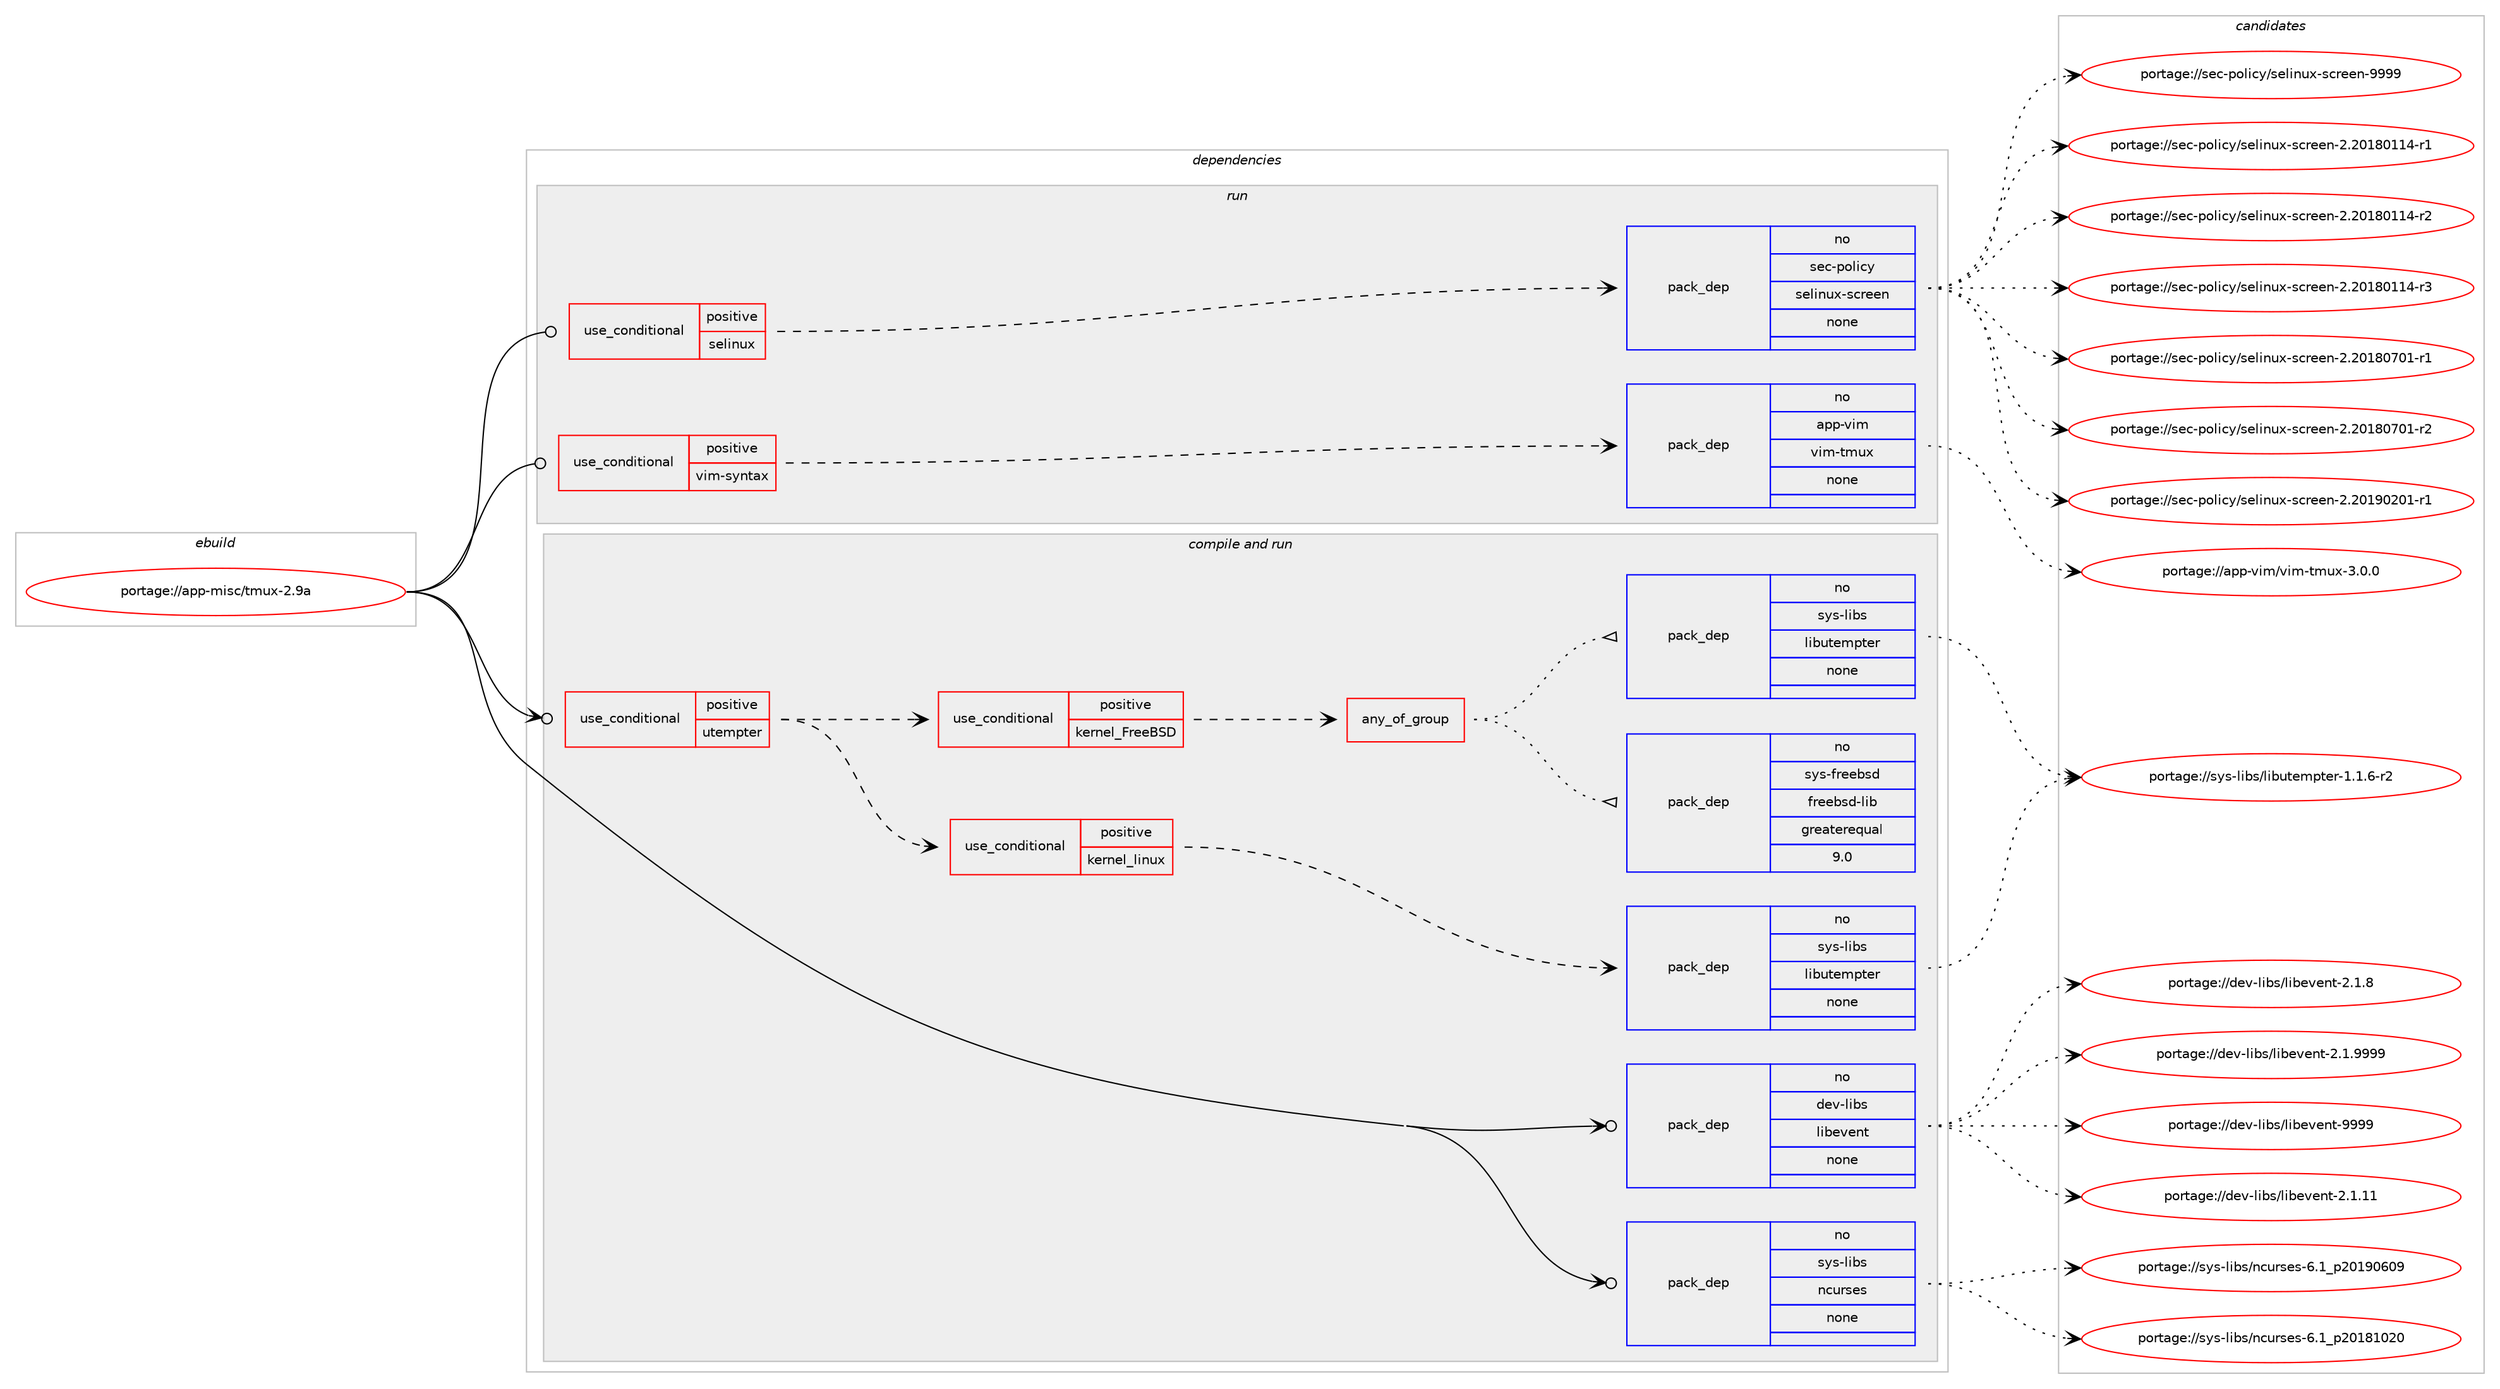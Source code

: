 digraph prolog {

# *************
# Graph options
# *************

newrank=true;
concentrate=true;
compound=true;
graph [rankdir=LR,fontname=Helvetica,fontsize=10,ranksep=1.5];#, ranksep=2.5, nodesep=0.2];
edge  [arrowhead=vee];
node  [fontname=Helvetica,fontsize=10];

# **********
# The ebuild
# **********

subgraph cluster_leftcol {
color=gray;
rank=same;
label=<<i>ebuild</i>>;
id [label="portage://app-misc/tmux-2.9a", color=red, width=4, href="../app-misc/tmux-2.9a.svg"];
}

# ****************
# The dependencies
# ****************

subgraph cluster_midcol {
color=gray;
label=<<i>dependencies</i>>;
subgraph cluster_compile {
fillcolor="#eeeeee";
style=filled;
label=<<i>compile</i>>;
}
subgraph cluster_compileandrun {
fillcolor="#eeeeee";
style=filled;
label=<<i>compile and run</i>>;
subgraph cond9031 {
dependency36126 [label=<<TABLE BORDER="0" CELLBORDER="1" CELLSPACING="0" CELLPADDING="4"><TR><TD ROWSPAN="3" CELLPADDING="10">use_conditional</TD></TR><TR><TD>positive</TD></TR><TR><TD>utempter</TD></TR></TABLE>>, shape=none, color=red];
subgraph cond9032 {
dependency36127 [label=<<TABLE BORDER="0" CELLBORDER="1" CELLSPACING="0" CELLPADDING="4"><TR><TD ROWSPAN="3" CELLPADDING="10">use_conditional</TD></TR><TR><TD>positive</TD></TR><TR><TD>kernel_linux</TD></TR></TABLE>>, shape=none, color=red];
subgraph pack26507 {
dependency36128 [label=<<TABLE BORDER="0" CELLBORDER="1" CELLSPACING="0" CELLPADDING="4" WIDTH="220"><TR><TD ROWSPAN="6" CELLPADDING="30">pack_dep</TD></TR><TR><TD WIDTH="110">no</TD></TR><TR><TD>sys-libs</TD></TR><TR><TD>libutempter</TD></TR><TR><TD>none</TD></TR><TR><TD></TD></TR></TABLE>>, shape=none, color=blue];
}
dependency36127:e -> dependency36128:w [weight=20,style="dashed",arrowhead="vee"];
}
dependency36126:e -> dependency36127:w [weight=20,style="dashed",arrowhead="vee"];
subgraph cond9033 {
dependency36129 [label=<<TABLE BORDER="0" CELLBORDER="1" CELLSPACING="0" CELLPADDING="4"><TR><TD ROWSPAN="3" CELLPADDING="10">use_conditional</TD></TR><TR><TD>positive</TD></TR><TR><TD>kernel_FreeBSD</TD></TR></TABLE>>, shape=none, color=red];
subgraph any572 {
dependency36130 [label=<<TABLE BORDER="0" CELLBORDER="1" CELLSPACING="0" CELLPADDING="4"><TR><TD CELLPADDING="10">any_of_group</TD></TR></TABLE>>, shape=none, color=red];subgraph pack26508 {
dependency36131 [label=<<TABLE BORDER="0" CELLBORDER="1" CELLSPACING="0" CELLPADDING="4" WIDTH="220"><TR><TD ROWSPAN="6" CELLPADDING="30">pack_dep</TD></TR><TR><TD WIDTH="110">no</TD></TR><TR><TD>sys-freebsd</TD></TR><TR><TD>freebsd-lib</TD></TR><TR><TD>greaterequal</TD></TR><TR><TD>9.0</TD></TR></TABLE>>, shape=none, color=blue];
}
dependency36130:e -> dependency36131:w [weight=20,style="dotted",arrowhead="oinv"];
subgraph pack26509 {
dependency36132 [label=<<TABLE BORDER="0" CELLBORDER="1" CELLSPACING="0" CELLPADDING="4" WIDTH="220"><TR><TD ROWSPAN="6" CELLPADDING="30">pack_dep</TD></TR><TR><TD WIDTH="110">no</TD></TR><TR><TD>sys-libs</TD></TR><TR><TD>libutempter</TD></TR><TR><TD>none</TD></TR><TR><TD></TD></TR></TABLE>>, shape=none, color=blue];
}
dependency36130:e -> dependency36132:w [weight=20,style="dotted",arrowhead="oinv"];
}
dependency36129:e -> dependency36130:w [weight=20,style="dashed",arrowhead="vee"];
}
dependency36126:e -> dependency36129:w [weight=20,style="dashed",arrowhead="vee"];
}
id:e -> dependency36126:w [weight=20,style="solid",arrowhead="odotvee"];
subgraph pack26510 {
dependency36133 [label=<<TABLE BORDER="0" CELLBORDER="1" CELLSPACING="0" CELLPADDING="4" WIDTH="220"><TR><TD ROWSPAN="6" CELLPADDING="30">pack_dep</TD></TR><TR><TD WIDTH="110">no</TD></TR><TR><TD>dev-libs</TD></TR><TR><TD>libevent</TD></TR><TR><TD>none</TD></TR><TR><TD></TD></TR></TABLE>>, shape=none, color=blue];
}
id:e -> dependency36133:w [weight=20,style="solid",arrowhead="odotvee"];
subgraph pack26511 {
dependency36134 [label=<<TABLE BORDER="0" CELLBORDER="1" CELLSPACING="0" CELLPADDING="4" WIDTH="220"><TR><TD ROWSPAN="6" CELLPADDING="30">pack_dep</TD></TR><TR><TD WIDTH="110">no</TD></TR><TR><TD>sys-libs</TD></TR><TR><TD>ncurses</TD></TR><TR><TD>none</TD></TR><TR><TD></TD></TR></TABLE>>, shape=none, color=blue];
}
id:e -> dependency36134:w [weight=20,style="solid",arrowhead="odotvee"];
}
subgraph cluster_run {
fillcolor="#eeeeee";
style=filled;
label=<<i>run</i>>;
subgraph cond9034 {
dependency36135 [label=<<TABLE BORDER="0" CELLBORDER="1" CELLSPACING="0" CELLPADDING="4"><TR><TD ROWSPAN="3" CELLPADDING="10">use_conditional</TD></TR><TR><TD>positive</TD></TR><TR><TD>selinux</TD></TR></TABLE>>, shape=none, color=red];
subgraph pack26512 {
dependency36136 [label=<<TABLE BORDER="0" CELLBORDER="1" CELLSPACING="0" CELLPADDING="4" WIDTH="220"><TR><TD ROWSPAN="6" CELLPADDING="30">pack_dep</TD></TR><TR><TD WIDTH="110">no</TD></TR><TR><TD>sec-policy</TD></TR><TR><TD>selinux-screen</TD></TR><TR><TD>none</TD></TR><TR><TD></TD></TR></TABLE>>, shape=none, color=blue];
}
dependency36135:e -> dependency36136:w [weight=20,style="dashed",arrowhead="vee"];
}
id:e -> dependency36135:w [weight=20,style="solid",arrowhead="odot"];
subgraph cond9035 {
dependency36137 [label=<<TABLE BORDER="0" CELLBORDER="1" CELLSPACING="0" CELLPADDING="4"><TR><TD ROWSPAN="3" CELLPADDING="10">use_conditional</TD></TR><TR><TD>positive</TD></TR><TR><TD>vim-syntax</TD></TR></TABLE>>, shape=none, color=red];
subgraph pack26513 {
dependency36138 [label=<<TABLE BORDER="0" CELLBORDER="1" CELLSPACING="0" CELLPADDING="4" WIDTH="220"><TR><TD ROWSPAN="6" CELLPADDING="30">pack_dep</TD></TR><TR><TD WIDTH="110">no</TD></TR><TR><TD>app-vim</TD></TR><TR><TD>vim-tmux</TD></TR><TR><TD>none</TD></TR><TR><TD></TD></TR></TABLE>>, shape=none, color=blue];
}
dependency36137:e -> dependency36138:w [weight=20,style="dashed",arrowhead="vee"];
}
id:e -> dependency36137:w [weight=20,style="solid",arrowhead="odot"];
}
}

# **************
# The candidates
# **************

subgraph cluster_choices {
rank=same;
color=gray;
label=<<i>candidates</i>>;

subgraph choice26507 {
color=black;
nodesep=1;
choiceportage115121115451081059811547108105981171161011091121161011144549464946544511450 [label="portage://sys-libs/libutempter-1.1.6-r2", color=red, width=4,href="../sys-libs/libutempter-1.1.6-r2.svg"];
dependency36128:e -> choiceportage115121115451081059811547108105981171161011091121161011144549464946544511450:w [style=dotted,weight="100"];
}
subgraph choice26508 {
color=black;
nodesep=1;
}
subgraph choice26509 {
color=black;
nodesep=1;
choiceportage115121115451081059811547108105981171161011091121161011144549464946544511450 [label="portage://sys-libs/libutempter-1.1.6-r2", color=red, width=4,href="../sys-libs/libutempter-1.1.6-r2.svg"];
dependency36132:e -> choiceportage115121115451081059811547108105981171161011091121161011144549464946544511450:w [style=dotted,weight="100"];
}
subgraph choice26510 {
color=black;
nodesep=1;
choiceportage1001011184510810598115471081059810111810111011645504649464949 [label="portage://dev-libs/libevent-2.1.11", color=red, width=4,href="../dev-libs/libevent-2.1.11.svg"];
choiceportage10010111845108105981154710810598101118101110116455046494656 [label="portage://dev-libs/libevent-2.1.8", color=red, width=4,href="../dev-libs/libevent-2.1.8.svg"];
choiceportage10010111845108105981154710810598101118101110116455046494657575757 [label="portage://dev-libs/libevent-2.1.9999", color=red, width=4,href="../dev-libs/libevent-2.1.9999.svg"];
choiceportage100101118451081059811547108105981011181011101164557575757 [label="portage://dev-libs/libevent-9999", color=red, width=4,href="../dev-libs/libevent-9999.svg"];
dependency36133:e -> choiceportage1001011184510810598115471081059810111810111011645504649464949:w [style=dotted,weight="100"];
dependency36133:e -> choiceportage10010111845108105981154710810598101118101110116455046494656:w [style=dotted,weight="100"];
dependency36133:e -> choiceportage10010111845108105981154710810598101118101110116455046494657575757:w [style=dotted,weight="100"];
dependency36133:e -> choiceportage100101118451081059811547108105981011181011101164557575757:w [style=dotted,weight="100"];
}
subgraph choice26511 {
color=black;
nodesep=1;
choiceportage1151211154510810598115471109911711411510111545544649951125048495649485048 [label="portage://sys-libs/ncurses-6.1_p20181020", color=red, width=4,href="../sys-libs/ncurses-6.1_p20181020.svg"];
choiceportage1151211154510810598115471109911711411510111545544649951125048495748544857 [label="portage://sys-libs/ncurses-6.1_p20190609", color=red, width=4,href="../sys-libs/ncurses-6.1_p20190609.svg"];
dependency36134:e -> choiceportage1151211154510810598115471109911711411510111545544649951125048495649485048:w [style=dotted,weight="100"];
dependency36134:e -> choiceportage1151211154510810598115471109911711411510111545544649951125048495748544857:w [style=dotted,weight="100"];
}
subgraph choice26512 {
color=black;
nodesep=1;
choiceportage11510199451121111081059912147115101108105110117120451159911410110111045504650484956484949524511449 [label="portage://sec-policy/selinux-screen-2.20180114-r1", color=red, width=4,href="../sec-policy/selinux-screen-2.20180114-r1.svg"];
choiceportage11510199451121111081059912147115101108105110117120451159911410110111045504650484956484949524511450 [label="portage://sec-policy/selinux-screen-2.20180114-r2", color=red, width=4,href="../sec-policy/selinux-screen-2.20180114-r2.svg"];
choiceportage11510199451121111081059912147115101108105110117120451159911410110111045504650484956484949524511451 [label="portage://sec-policy/selinux-screen-2.20180114-r3", color=red, width=4,href="../sec-policy/selinux-screen-2.20180114-r3.svg"];
choiceportage11510199451121111081059912147115101108105110117120451159911410110111045504650484956485548494511449 [label="portage://sec-policy/selinux-screen-2.20180701-r1", color=red, width=4,href="../sec-policy/selinux-screen-2.20180701-r1.svg"];
choiceportage11510199451121111081059912147115101108105110117120451159911410110111045504650484956485548494511450 [label="portage://sec-policy/selinux-screen-2.20180701-r2", color=red, width=4,href="../sec-policy/selinux-screen-2.20180701-r2.svg"];
choiceportage11510199451121111081059912147115101108105110117120451159911410110111045504650484957485048494511449 [label="portage://sec-policy/selinux-screen-2.20190201-r1", color=red, width=4,href="../sec-policy/selinux-screen-2.20190201-r1.svg"];
choiceportage1151019945112111108105991214711510110810511011712045115991141011011104557575757 [label="portage://sec-policy/selinux-screen-9999", color=red, width=4,href="../sec-policy/selinux-screen-9999.svg"];
dependency36136:e -> choiceportage11510199451121111081059912147115101108105110117120451159911410110111045504650484956484949524511449:w [style=dotted,weight="100"];
dependency36136:e -> choiceportage11510199451121111081059912147115101108105110117120451159911410110111045504650484956484949524511450:w [style=dotted,weight="100"];
dependency36136:e -> choiceportage11510199451121111081059912147115101108105110117120451159911410110111045504650484956484949524511451:w [style=dotted,weight="100"];
dependency36136:e -> choiceportage11510199451121111081059912147115101108105110117120451159911410110111045504650484956485548494511449:w [style=dotted,weight="100"];
dependency36136:e -> choiceportage11510199451121111081059912147115101108105110117120451159911410110111045504650484956485548494511450:w [style=dotted,weight="100"];
dependency36136:e -> choiceportage11510199451121111081059912147115101108105110117120451159911410110111045504650484957485048494511449:w [style=dotted,weight="100"];
dependency36136:e -> choiceportage1151019945112111108105991214711510110810511011712045115991141011011104557575757:w [style=dotted,weight="100"];
}
subgraph choice26513 {
color=black;
nodesep=1;
choiceportage97112112451181051094711810510945116109117120455146484648 [label="portage://app-vim/vim-tmux-3.0.0", color=red, width=4,href="../app-vim/vim-tmux-3.0.0.svg"];
dependency36138:e -> choiceportage97112112451181051094711810510945116109117120455146484648:w [style=dotted,weight="100"];
}
}

}
